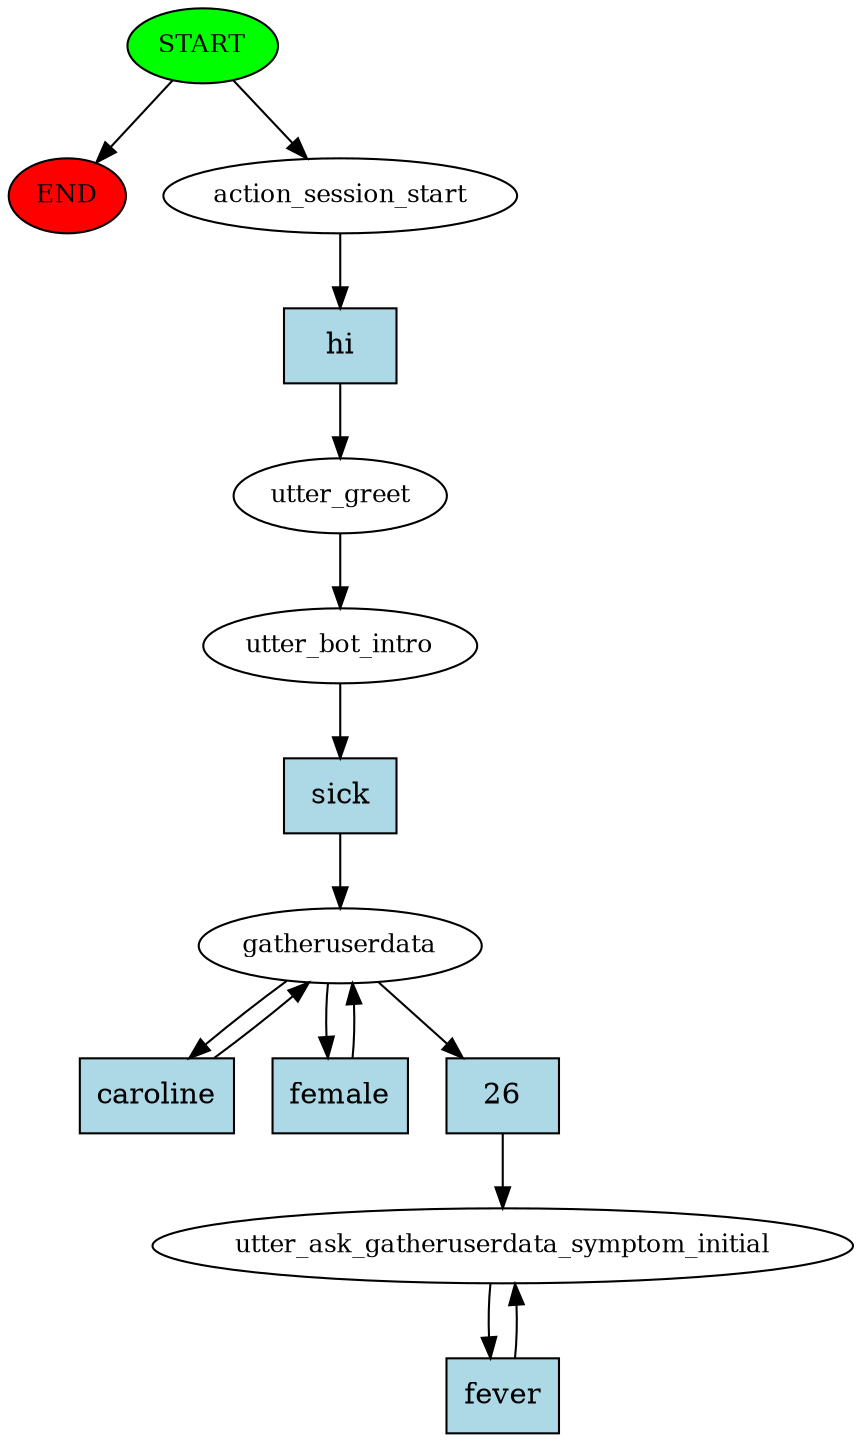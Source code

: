 digraph  {
0 [class="start active", fillcolor=green, fontsize=12, label=START, style=filled];
"-1" [class=end, fillcolor=red, fontsize=12, label=END, style=filled];
1 [class=active, fontsize=12, label=action_session_start];
2 [class=active, fontsize=12, label=utter_greet];
3 [class=active, fontsize=12, label=utter_bot_intro];
4 [class=active, fontsize=12, label=gatheruserdata];
7 [class="active dashed", fontsize=12, label=utter_ask_gatheruserdata_symptom_initial];
9 [class="intent active", fillcolor=lightblue, label=hi, shape=rect, style=filled];
10 [class="intent active", fillcolor=lightblue, label=sick, shape=rect, style=filled];
11 [class="intent active", fillcolor=lightblue, label=caroline, shape=rect, style=filled];
12 [class="intent active", fillcolor=lightblue, label=female, shape=rect, style=filled];
13 [class="intent active", fillcolor=lightblue, label=26, shape=rect, style=filled];
14 [class="intent active", fillcolor=lightblue, label=fever, shape=rect, style=filled];
0 -> "-1"  [class="", key=NONE, label=""];
0 -> 1  [class=active, key=NONE, label=""];
1 -> 9  [class=active, key=0];
2 -> 3  [class=active, key=NONE, label=""];
3 -> 10  [class=active, key=0];
4 -> 11  [class=active, key=0];
4 -> 12  [class=active, key=0];
4 -> 13  [class=active, key=0];
7 -> 14  [class=active, key=0];
9 -> 2  [class=active, key=0];
10 -> 4  [class=active, key=0];
11 -> 4  [class=active, key=0];
12 -> 4  [class=active, key=0];
13 -> 7  [class=active, key=0];
14 -> 7  [class=active, key=0];
}
